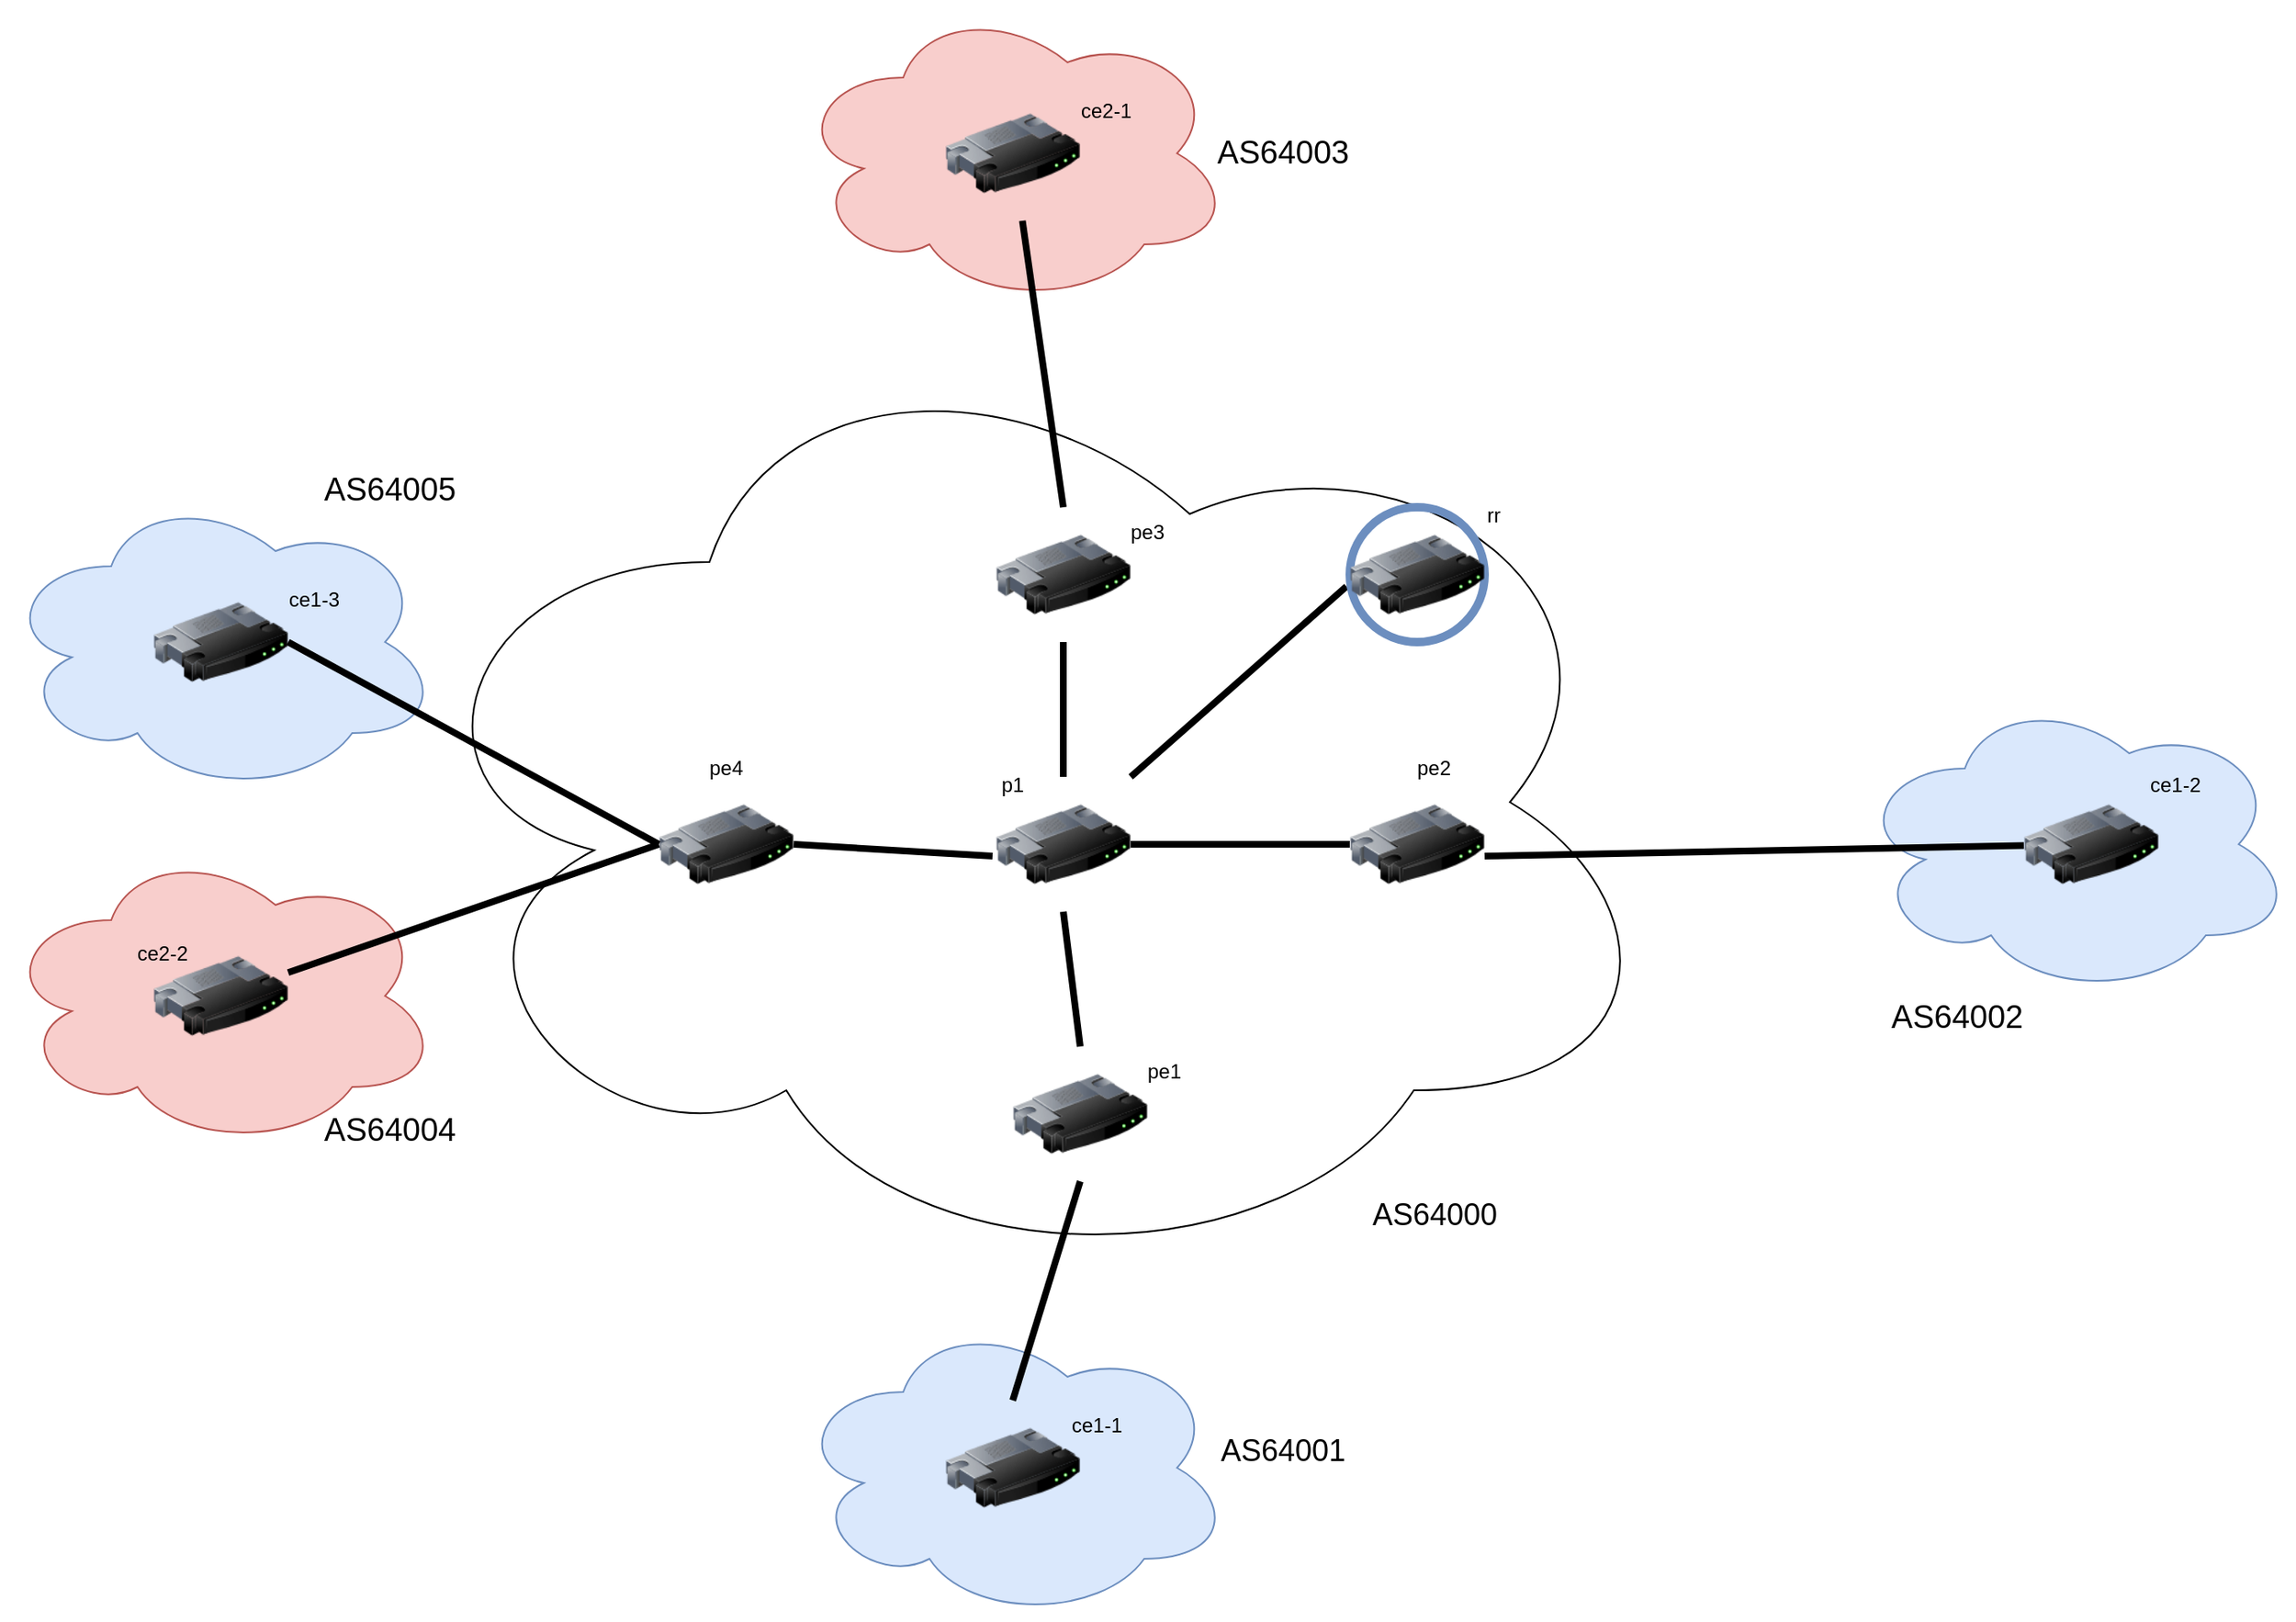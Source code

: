 <mxfile version="22.1.2" type="device">
  <diagram name="Page-1" id="55a83fd1-7818-8e21-69c5-c3457e3827bb">
    <mxGraphModel dx="2534" dy="1688" grid="1" gridSize="10" guides="1" tooltips="1" connect="1" arrows="1" fold="1" page="1" pageScale="1" pageWidth="1100" pageHeight="850" background="none" math="0" shadow="0">
      <root>
        <mxCell id="0" />
        <mxCell id="1" parent="0" />
        <mxCell id="nfSVYTPHnD-InLTNziO6-2" value="" style="ellipse;shape=cloud;whiteSpace=wrap;html=1;fillColor=#f8cecc;strokeColor=#b85450;" vertex="1" parent="1">
          <mxGeometry x="-60" y="450" width="260" height="180" as="geometry" />
        </mxCell>
        <mxCell id="nfSVYTPHnD-InLTNziO6-1" value="" style="image;html=1;image=img/lib/clip_art/networking/Router_128x128.png" vertex="1" parent="1">
          <mxGeometry x="30" y="500" width="80" height="80" as="geometry" />
        </mxCell>
        <mxCell id="nfSVYTPHnD-InLTNziO6-3" value="" style="ellipse;shape=cloud;whiteSpace=wrap;html=1;fillColor=#f8cecc;strokeColor=#b85450;" vertex="1" parent="1">
          <mxGeometry x="410" y="-50" width="260" height="180" as="geometry" />
        </mxCell>
        <mxCell id="nfSVYTPHnD-InLTNziO6-4" value="" style="image;html=1;image=img/lib/clip_art/networking/Router_128x128.png" vertex="1" parent="1">
          <mxGeometry x="500" width="80" height="80" as="geometry" />
        </mxCell>
        <mxCell id="nfSVYTPHnD-InLTNziO6-5" value="" style="ellipse;shape=cloud;whiteSpace=wrap;html=1;fillColor=#dae8fc;strokeColor=#6c8ebf;" vertex="1" parent="1">
          <mxGeometry x="-60" y="240" width="260" height="180" as="geometry" />
        </mxCell>
        <mxCell id="nfSVYTPHnD-InLTNziO6-6" value="" style="image;html=1;image=img/lib/clip_art/networking/Router_128x128.png" vertex="1" parent="1">
          <mxGeometry x="30" y="290" width="80" height="80" as="geometry" />
        </mxCell>
        <mxCell id="nfSVYTPHnD-InLTNziO6-7" value="" style="ellipse;shape=cloud;whiteSpace=wrap;html=1;fillColor=#dae8fc;strokeColor=#6c8ebf;" vertex="1" parent="1">
          <mxGeometry x="410" y="730" width="260" height="180" as="geometry" />
        </mxCell>
        <mxCell id="nfSVYTPHnD-InLTNziO6-8" value="" style="image;html=1;image=img/lib/clip_art/networking/Router_128x128.png" vertex="1" parent="1">
          <mxGeometry x="500" y="780" width="80" height="80" as="geometry" />
        </mxCell>
        <mxCell id="nfSVYTPHnD-InLTNziO6-9" value="" style="ellipse;shape=cloud;whiteSpace=wrap;html=1;fillColor=#dae8fc;strokeColor=#6c8ebf;" vertex="1" parent="1">
          <mxGeometry x="1040" y="360" width="260" height="180" as="geometry" />
        </mxCell>
        <mxCell id="nfSVYTPHnD-InLTNziO6-10" value="" style="image;html=1;image=img/lib/clip_art/networking/Router_128x128.png" vertex="1" parent="1">
          <mxGeometry x="1140" y="410" width="80" height="80" as="geometry" />
        </mxCell>
        <mxCell id="nfSVYTPHnD-InLTNziO6-11" value="" style="ellipse;shape=cloud;whiteSpace=wrap;html=1;" vertex="1" parent="1">
          <mxGeometry x="170" y="140" width="760" height="570" as="geometry" />
        </mxCell>
        <mxCell id="nfSVYTPHnD-InLTNziO6-12" value="" style="image;html=1;image=img/lib/clip_art/networking/Router_128x128.png" vertex="1" parent="1">
          <mxGeometry x="330" y="410" width="80" height="80" as="geometry" />
        </mxCell>
        <mxCell id="nfSVYTPHnD-InLTNziO6-13" value="" style="image;html=1;image=img/lib/clip_art/networking/Router_128x128.png" vertex="1" parent="1">
          <mxGeometry x="530" y="410" width="80" height="80" as="geometry" />
        </mxCell>
        <mxCell id="nfSVYTPHnD-InLTNziO6-14" value="" style="image;html=1;image=img/lib/clip_art/networking/Router_128x128.png" vertex="1" parent="1">
          <mxGeometry x="530" y="250" width="80" height="80" as="geometry" />
        </mxCell>
        <mxCell id="nfSVYTPHnD-InLTNziO6-15" value="" style="image;html=1;image=img/lib/clip_art/networking/Router_128x128.png" vertex="1" parent="1">
          <mxGeometry x="740" y="410" width="80" height="80" as="geometry" />
        </mxCell>
        <mxCell id="nfSVYTPHnD-InLTNziO6-16" value="" style="image;html=1;image=img/lib/clip_art/networking/Router_128x128.png" vertex="1" parent="1">
          <mxGeometry x="540" y="570" width="80" height="80" as="geometry" />
        </mxCell>
        <mxCell id="nfSVYTPHnD-InLTNziO6-18" value="" style="endArrow=none;html=1;rounded=0;strokeWidth=4;entryX=1;entryY=0.588;entryDx=0;entryDy=0;entryPerimeter=0;" edge="1" parent="1" source="nfSVYTPHnD-InLTNziO6-10" target="nfSVYTPHnD-InLTNziO6-15">
          <mxGeometry width="50" height="50" relative="1" as="geometry">
            <mxPoint x="480" y="560" as="sourcePoint" />
            <mxPoint x="530" y="510" as="targetPoint" />
          </mxGeometry>
        </mxCell>
        <mxCell id="nfSVYTPHnD-InLTNziO6-19" value="" style="endArrow=none;html=1;rounded=0;strokeWidth=4;entryX=0.5;entryY=0;entryDx=0;entryDy=0;" edge="1" parent="1" target="nfSVYTPHnD-InLTNziO6-13">
          <mxGeometry width="50" height="50" relative="1" as="geometry">
            <mxPoint x="570" y="330" as="sourcePoint" />
            <mxPoint x="578" y="260" as="targetPoint" />
          </mxGeometry>
        </mxCell>
        <mxCell id="nfSVYTPHnD-InLTNziO6-21" value="" style="endArrow=none;html=1;rounded=0;strokeWidth=4;entryX=1;entryY=0.5;entryDx=0;entryDy=0;exitX=0;exitY=0.5;exitDx=0;exitDy=0;" edge="1" parent="1" source="nfSVYTPHnD-InLTNziO6-15" target="nfSVYTPHnD-InLTNziO6-13">
          <mxGeometry width="50" height="50" relative="1" as="geometry">
            <mxPoint x="580" y="340" as="sourcePoint" />
            <mxPoint x="580" y="420" as="targetPoint" />
          </mxGeometry>
        </mxCell>
        <mxCell id="nfSVYTPHnD-InLTNziO6-22" value="" style="endArrow=none;html=1;rounded=0;strokeWidth=4;entryX=0;entryY=0.5;entryDx=0;entryDy=0;" edge="1" parent="1" source="nfSVYTPHnD-InLTNziO6-1" target="nfSVYTPHnD-InLTNziO6-12">
          <mxGeometry width="50" height="50" relative="1" as="geometry">
            <mxPoint x="590" y="350" as="sourcePoint" />
            <mxPoint x="590" y="430" as="targetPoint" />
          </mxGeometry>
        </mxCell>
        <mxCell id="nfSVYTPHnD-InLTNziO6-23" value="" style="endArrow=none;html=1;rounded=0;strokeWidth=4;entryX=0;entryY=0.5;entryDx=0;entryDy=0;exitX=1;exitY=0.5;exitDx=0;exitDy=0;" edge="1" parent="1" source="nfSVYTPHnD-InLTNziO6-6" target="nfSVYTPHnD-InLTNziO6-12">
          <mxGeometry width="50" height="50" relative="1" as="geometry">
            <mxPoint x="600" y="360" as="sourcePoint" />
            <mxPoint x="600" y="440" as="targetPoint" />
          </mxGeometry>
        </mxCell>
        <mxCell id="nfSVYTPHnD-InLTNziO6-24" value="" style="endArrow=none;html=1;rounded=0;strokeWidth=4;entryX=-0.025;entryY=0.588;entryDx=0;entryDy=0;exitX=1;exitY=0.5;exitDx=0;exitDy=0;entryPerimeter=0;" edge="1" parent="1" source="nfSVYTPHnD-InLTNziO6-12" target="nfSVYTPHnD-InLTNziO6-13">
          <mxGeometry width="50" height="50" relative="1" as="geometry">
            <mxPoint x="610" y="370" as="sourcePoint" />
            <mxPoint x="610" y="450" as="targetPoint" />
          </mxGeometry>
        </mxCell>
        <mxCell id="nfSVYTPHnD-InLTNziO6-25" value="" style="endArrow=none;html=1;rounded=0;strokeWidth=4;entryX=0.5;entryY=0;entryDx=0;entryDy=0;exitX=0.5;exitY=1;exitDx=0;exitDy=0;" edge="1" parent="1" source="nfSVYTPHnD-InLTNziO6-16" target="nfSVYTPHnD-InLTNziO6-8">
          <mxGeometry width="50" height="50" relative="1" as="geometry">
            <mxPoint x="620" y="380" as="sourcePoint" />
            <mxPoint x="620" y="460" as="targetPoint" />
          </mxGeometry>
        </mxCell>
        <mxCell id="nfSVYTPHnD-InLTNziO6-26" value="" style="endArrow=none;html=1;rounded=0;strokeWidth=4;entryX=0.5;entryY=0;entryDx=0;entryDy=0;" edge="1" parent="1" source="nfSVYTPHnD-InLTNziO6-4" target="nfSVYTPHnD-InLTNziO6-14">
          <mxGeometry width="50" height="50" relative="1" as="geometry">
            <mxPoint x="630" y="390" as="sourcePoint" />
            <mxPoint x="630" y="470" as="targetPoint" />
          </mxGeometry>
        </mxCell>
        <mxCell id="nfSVYTPHnD-InLTNziO6-27" value="" style="endArrow=none;html=1;rounded=0;strokeWidth=4;entryX=0.5;entryY=1;entryDx=0;entryDy=0;exitX=0.5;exitY=0;exitDx=0;exitDy=0;" edge="1" parent="1" source="nfSVYTPHnD-InLTNziO6-16" target="nfSVYTPHnD-InLTNziO6-13">
          <mxGeometry width="50" height="50" relative="1" as="geometry">
            <mxPoint x="750" y="460" as="sourcePoint" />
            <mxPoint x="620" y="460" as="targetPoint" />
          </mxGeometry>
        </mxCell>
        <mxCell id="nfSVYTPHnD-InLTNziO6-28" value="" style="endArrow=none;html=1;rounded=0;strokeWidth=4;entryX=1;entryY=0;entryDx=0;entryDy=0;exitX=-0.025;exitY=0.588;exitDx=0;exitDy=0;exitPerimeter=0;" edge="1" parent="1" source="nfSVYTPHnD-InLTNziO6-17" target="nfSVYTPHnD-InLTNziO6-13">
          <mxGeometry width="50" height="50" relative="1" as="geometry">
            <mxPoint x="590" y="580" as="sourcePoint" />
            <mxPoint x="580" y="500" as="targetPoint" />
          </mxGeometry>
        </mxCell>
        <mxCell id="nfSVYTPHnD-InLTNziO6-29" value="p1" style="text;html=1;strokeColor=none;fillColor=none;align=center;verticalAlign=middle;whiteSpace=wrap;rounded=0;" vertex="1" parent="1">
          <mxGeometry x="510" y="400" width="60" height="30" as="geometry" />
        </mxCell>
        <mxCell id="nfSVYTPHnD-InLTNziO6-31" value="pe1" style="text;html=1;strokeColor=none;fillColor=none;align=center;verticalAlign=middle;whiteSpace=wrap;rounded=0;" vertex="1" parent="1">
          <mxGeometry x="600" y="570" width="60" height="30" as="geometry" />
        </mxCell>
        <mxCell id="nfSVYTPHnD-InLTNziO6-32" value="pe2" style="text;html=1;strokeColor=none;fillColor=none;align=center;verticalAlign=middle;whiteSpace=wrap;rounded=0;" vertex="1" parent="1">
          <mxGeometry x="760" y="390" width="60" height="30" as="geometry" />
        </mxCell>
        <mxCell id="nfSVYTPHnD-InLTNziO6-33" value="pe3" style="text;html=1;strokeColor=none;fillColor=none;align=center;verticalAlign=middle;whiteSpace=wrap;rounded=0;" vertex="1" parent="1">
          <mxGeometry x="590" y="250" width="60" height="30" as="geometry" />
        </mxCell>
        <mxCell id="nfSVYTPHnD-InLTNziO6-34" value="pe4" style="text;html=1;strokeColor=none;fillColor=none;align=center;verticalAlign=middle;whiteSpace=wrap;rounded=0;" vertex="1" parent="1">
          <mxGeometry x="340" y="390" width="60" height="30" as="geometry" />
        </mxCell>
        <mxCell id="nfSVYTPHnD-InLTNziO6-35" value="ce1-1" style="text;html=1;strokeColor=none;fillColor=none;align=center;verticalAlign=middle;whiteSpace=wrap;rounded=0;" vertex="1" parent="1">
          <mxGeometry x="560" y="780" width="60" height="30" as="geometry" />
        </mxCell>
        <mxCell id="nfSVYTPHnD-InLTNziO6-36" value="ce1-2" style="text;html=1;strokeColor=none;fillColor=none;align=center;verticalAlign=middle;whiteSpace=wrap;rounded=0;" vertex="1" parent="1">
          <mxGeometry x="1200" y="400" width="60" height="30" as="geometry" />
        </mxCell>
        <mxCell id="nfSVYTPHnD-InLTNziO6-37" value="ce2-1" style="text;html=1;align=center;verticalAlign=middle;resizable=0;points=[];autosize=1;strokeColor=none;fillColor=none;" vertex="1" parent="1">
          <mxGeometry x="570" width="50" height="30" as="geometry" />
        </mxCell>
        <mxCell id="nfSVYTPHnD-InLTNziO6-39" value="ce1-3" style="text;html=1;align=center;verticalAlign=middle;resizable=0;points=[];autosize=1;strokeColor=none;fillColor=none;" vertex="1" parent="1">
          <mxGeometry x="100" y="290" width="50" height="30" as="geometry" />
        </mxCell>
        <mxCell id="nfSVYTPHnD-InLTNziO6-40" value="ce2-2" style="text;html=1;align=center;verticalAlign=middle;resizable=0;points=[];autosize=1;strokeColor=none;fillColor=none;" vertex="1" parent="1">
          <mxGeometry x="10" y="500" width="50" height="30" as="geometry" />
        </mxCell>
        <mxCell id="nfSVYTPHnD-InLTNziO6-41" value="rr" style="text;html=1;align=center;verticalAlign=middle;resizable=0;points=[];autosize=1;strokeColor=none;fillColor=none;" vertex="1" parent="1">
          <mxGeometry x="810" y="240" width="30" height="30" as="geometry" />
        </mxCell>
        <mxCell id="nfSVYTPHnD-InLTNziO6-42" value="" style="ellipse;whiteSpace=wrap;html=1;aspect=fixed;fillColor=none;strokeColor=#6c8ebf;strokeWidth=5;" vertex="1" parent="1">
          <mxGeometry x="740" y="250" width="80" height="80" as="geometry" />
        </mxCell>
        <mxCell id="nfSVYTPHnD-InLTNziO6-17" value="" style="image;html=1;image=img/lib/clip_art/networking/Router_128x128.png" vertex="1" parent="1">
          <mxGeometry x="740" y="250" width="80" height="80" as="geometry" />
        </mxCell>
        <mxCell id="nfSVYTPHnD-InLTNziO6-43" value="AS64000" style="text;html=1;align=center;verticalAlign=middle;resizable=0;points=[];autosize=1;strokeColor=none;fillColor=none;fontSize=18;" vertex="1" parent="1">
          <mxGeometry x="740" y="650" width="100" height="40" as="geometry" />
        </mxCell>
        <mxCell id="nfSVYTPHnD-InLTNziO6-44" value="AS64001" style="text;html=1;align=center;verticalAlign=middle;resizable=0;points=[];autosize=1;strokeColor=none;fillColor=none;fontSize=18;" vertex="1" parent="1">
          <mxGeometry x="650" y="790" width="100" height="40" as="geometry" />
        </mxCell>
        <mxCell id="nfSVYTPHnD-InLTNziO6-46" value="AS64002" style="text;html=1;align=center;verticalAlign=middle;resizable=0;points=[];autosize=1;strokeColor=none;fillColor=none;fontSize=19;" vertex="1" parent="1">
          <mxGeometry x="1050" y="533" width="100" height="40" as="geometry" />
        </mxCell>
        <mxCell id="nfSVYTPHnD-InLTNziO6-47" value="AS64005" style="text;html=1;align=center;verticalAlign=middle;resizable=0;points=[];autosize=1;strokeColor=none;fillColor=none;fontSize=19;" vertex="1" parent="1">
          <mxGeometry x="120" y="220" width="100" height="40" as="geometry" />
        </mxCell>
        <mxCell id="nfSVYTPHnD-InLTNziO6-48" value="AS64003" style="text;html=1;align=center;verticalAlign=middle;resizable=0;points=[];autosize=1;strokeColor=none;fillColor=none;fontSize=19;" vertex="1" parent="1">
          <mxGeometry x="650" y="20" width="100" height="40" as="geometry" />
        </mxCell>
        <mxCell id="nfSVYTPHnD-InLTNziO6-49" value="AS64004" style="text;html=1;align=center;verticalAlign=middle;resizable=0;points=[];autosize=1;strokeColor=none;fillColor=none;fontSize=19;" vertex="1" parent="1">
          <mxGeometry x="120" y="600" width="100" height="40" as="geometry" />
        </mxCell>
      </root>
    </mxGraphModel>
  </diagram>
</mxfile>
